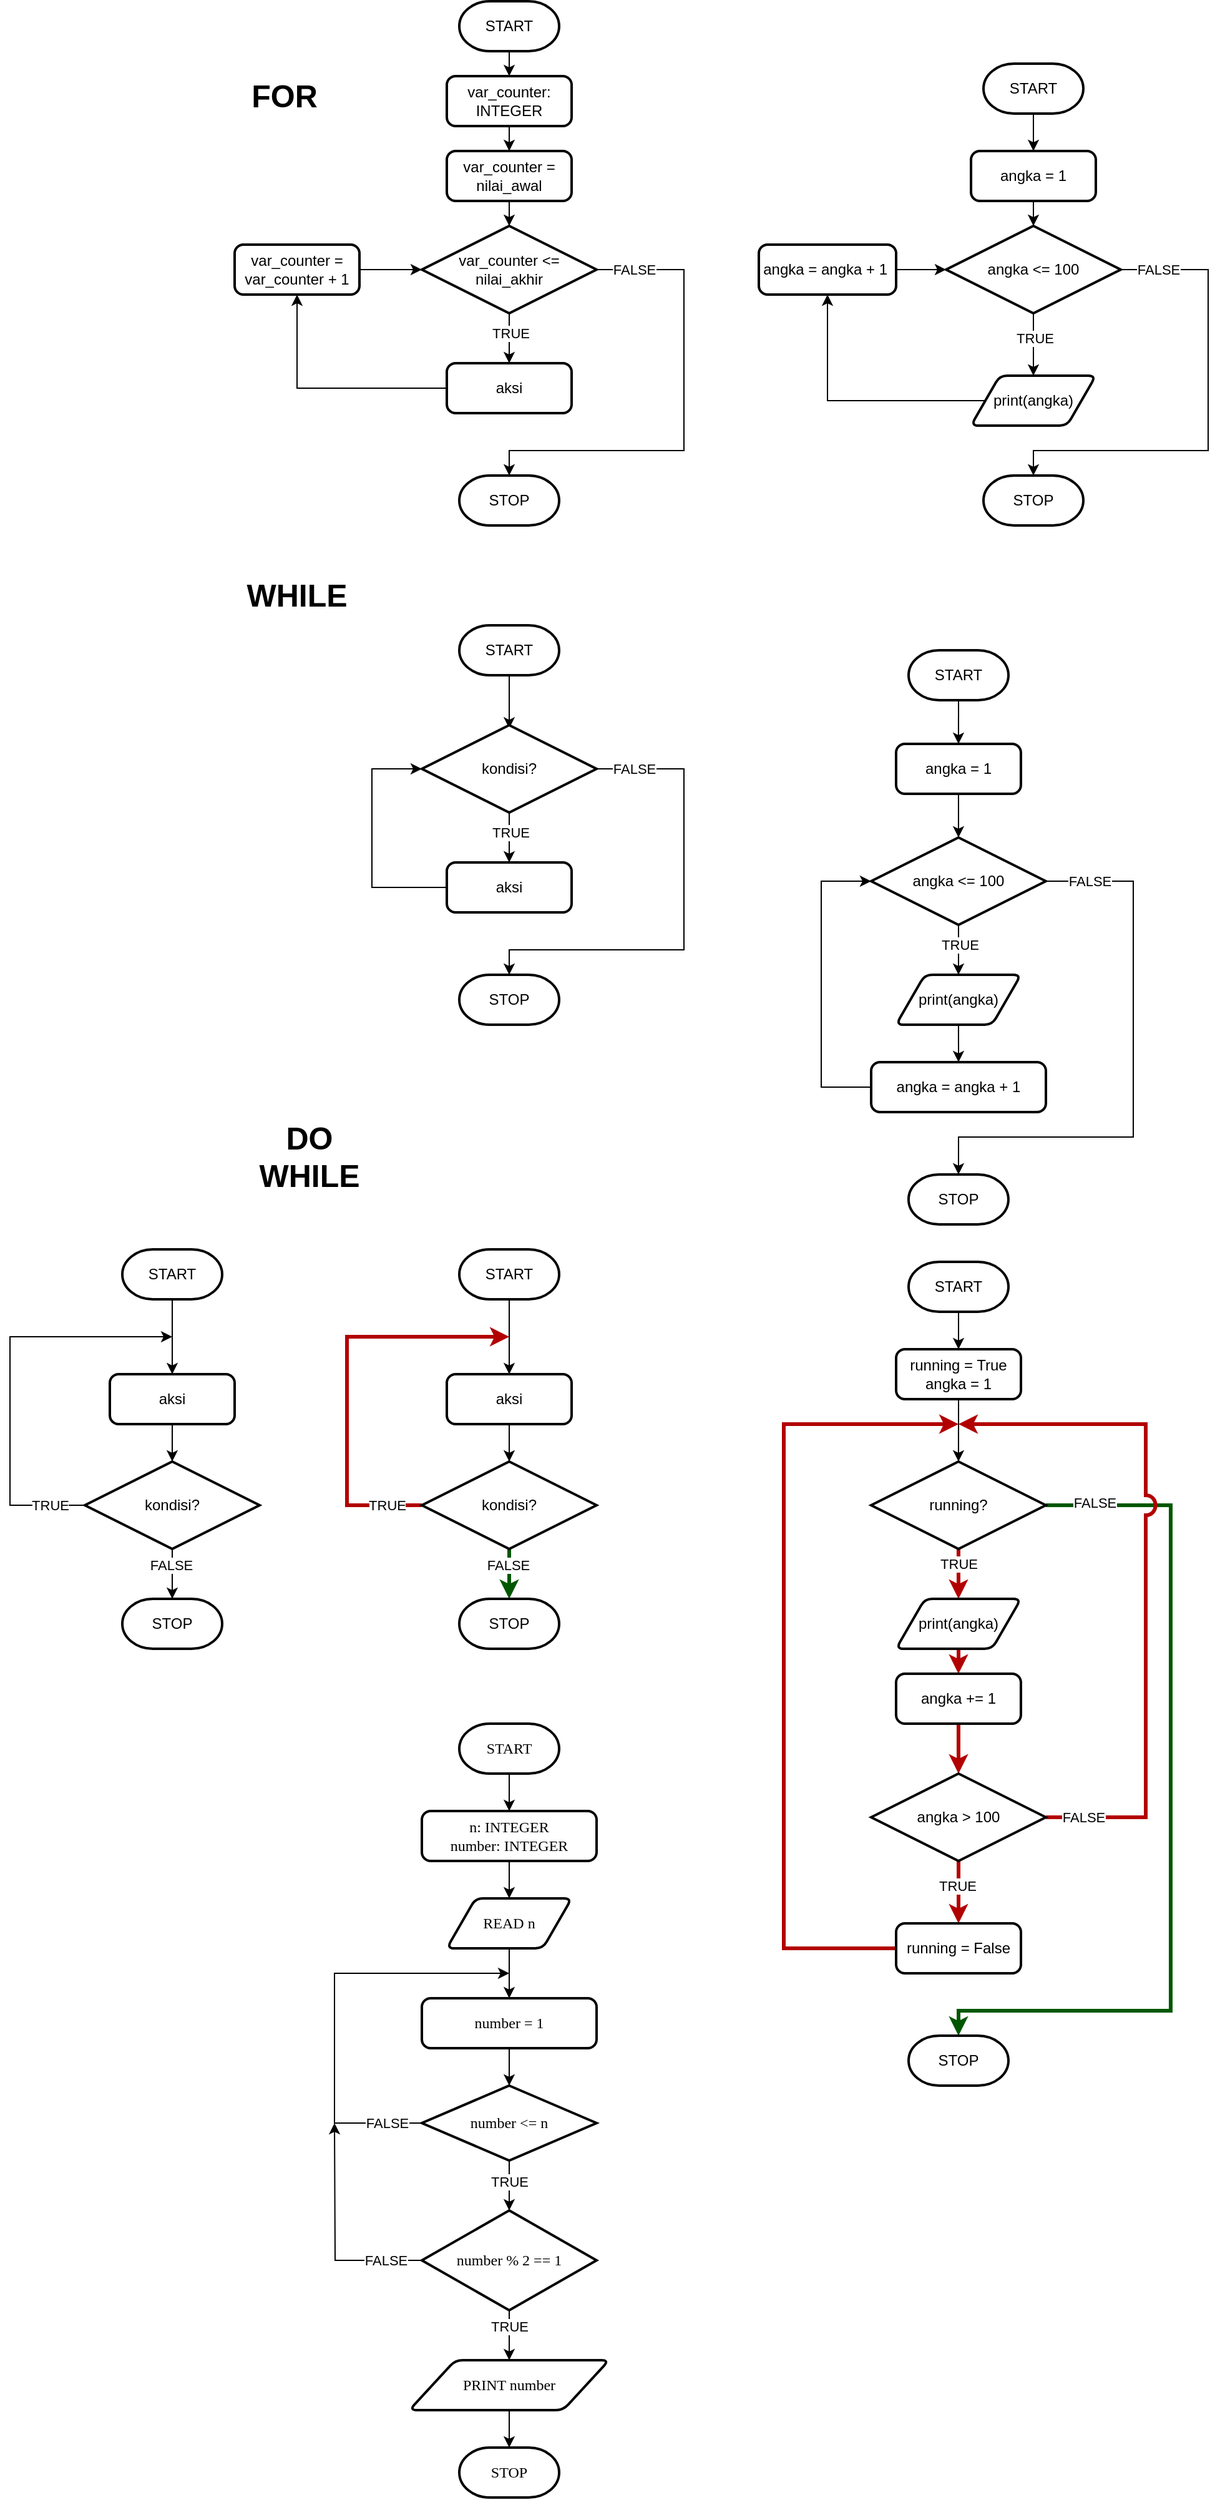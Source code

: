 <mxfile version="21.5.0" type="device">
  <diagram name="Page-1" id="3HdvslZvVY760rjLvyFB">
    <mxGraphModel dx="1274" dy="675" grid="1" gridSize="10" guides="1" tooltips="1" connect="1" arrows="1" fold="1" page="1" pageScale="1" pageWidth="850" pageHeight="1100" math="0" shadow="0">
      <root>
        <mxCell id="0" />
        <mxCell id="1" parent="0" />
        <mxCell id="ESH_dU3Pyj4y2IAr0BKY-1" style="edgeStyle=orthogonalEdgeStyle;rounded=0;orthogonalLoop=1;jettySize=auto;html=1;exitX=0.5;exitY=1;exitDx=0;exitDy=0;exitPerimeter=0;entryX=0.5;entryY=0;entryDx=0;entryDy=0;" parent="1" source="ESH_dU3Pyj4y2IAr0BKY-2" target="ESH_dU3Pyj4y2IAr0BKY-4" edge="1">
          <mxGeometry relative="1" as="geometry" />
        </mxCell>
        <mxCell id="ESH_dU3Pyj4y2IAr0BKY-2" value="START" style="strokeWidth=2;html=1;shape=mxgraph.flowchart.terminator;whiteSpace=wrap;" parent="1" vertex="1">
          <mxGeometry x="240" y="140" width="80" height="40" as="geometry" />
        </mxCell>
        <mxCell id="ESH_dU3Pyj4y2IAr0BKY-3" style="edgeStyle=orthogonalEdgeStyle;rounded=0;orthogonalLoop=1;jettySize=auto;html=1;exitX=0.5;exitY=1;exitDx=0;exitDy=0;entryX=0.5;entryY=0;entryDx=0;entryDy=0;" parent="1" source="ESH_dU3Pyj4y2IAr0BKY-4" target="ESH_dU3Pyj4y2IAr0BKY-6" edge="1">
          <mxGeometry relative="1" as="geometry" />
        </mxCell>
        <mxCell id="ESH_dU3Pyj4y2IAr0BKY-4" value="var_counter: INTEGER" style="rounded=1;whiteSpace=wrap;html=1;absoluteArcSize=1;arcSize=14;strokeWidth=2;" parent="1" vertex="1">
          <mxGeometry x="230" y="200" width="100" height="40" as="geometry" />
        </mxCell>
        <mxCell id="ESH_dU3Pyj4y2IAr0BKY-5" style="edgeStyle=orthogonalEdgeStyle;rounded=0;orthogonalLoop=1;jettySize=auto;html=1;exitX=0.5;exitY=1;exitDx=0;exitDy=0;entryX=0.5;entryY=0;entryDx=0;entryDy=0;entryPerimeter=0;" parent="1" source="ESH_dU3Pyj4y2IAr0BKY-6" target="ESH_dU3Pyj4y2IAr0BKY-10" edge="1">
          <mxGeometry relative="1" as="geometry" />
        </mxCell>
        <mxCell id="ESH_dU3Pyj4y2IAr0BKY-6" value="var_counter = nilai_awal" style="rounded=1;whiteSpace=wrap;html=1;absoluteArcSize=1;arcSize=14;strokeWidth=2;" parent="1" vertex="1">
          <mxGeometry x="230" y="260" width="100" height="40" as="geometry" />
        </mxCell>
        <mxCell id="ESH_dU3Pyj4y2IAr0BKY-7" style="edgeStyle=orthogonalEdgeStyle;rounded=0;orthogonalLoop=1;jettySize=auto;html=1;exitX=0.5;exitY=1;exitDx=0;exitDy=0;exitPerimeter=0;entryX=0.5;entryY=0;entryDx=0;entryDy=0;" parent="1" source="ESH_dU3Pyj4y2IAr0BKY-10" target="ESH_dU3Pyj4y2IAr0BKY-12" edge="1">
          <mxGeometry relative="1" as="geometry" />
        </mxCell>
        <mxCell id="ESH_dU3Pyj4y2IAr0BKY-8" value="TRUE" style="edgeLabel;html=1;align=center;verticalAlign=middle;resizable=0;points=[];" parent="ESH_dU3Pyj4y2IAr0BKY-7" vertex="1" connectable="0">
          <mxGeometry x="-0.229" y="1" relative="1" as="geometry">
            <mxPoint as="offset" />
          </mxGeometry>
        </mxCell>
        <mxCell id="ESH_dU3Pyj4y2IAr0BKY-9" style="edgeStyle=orthogonalEdgeStyle;rounded=0;orthogonalLoop=1;jettySize=auto;html=1;exitX=1;exitY=0.5;exitDx=0;exitDy=0;exitPerimeter=0;entryX=0.5;entryY=0;entryDx=0;entryDy=0;entryPerimeter=0;" parent="1" source="ESH_dU3Pyj4y2IAr0BKY-10" target="ESH_dU3Pyj4y2IAr0BKY-15" edge="1">
          <mxGeometry relative="1" as="geometry">
            <mxPoint x="380" y="520" as="targetPoint" />
            <Array as="points">
              <mxPoint x="420" y="355" />
              <mxPoint x="420" y="500" />
              <mxPoint x="280" y="500" />
            </Array>
          </mxGeometry>
        </mxCell>
        <mxCell id="ESH_dU3Pyj4y2IAr0BKY-16" value="FALSE" style="edgeLabel;html=1;align=center;verticalAlign=middle;resizable=0;points=[];" parent="ESH_dU3Pyj4y2IAr0BKY-9" vertex="1" connectable="0">
          <mxGeometry x="-0.868" y="1" relative="1" as="geometry">
            <mxPoint x="5" y="1" as="offset" />
          </mxGeometry>
        </mxCell>
        <mxCell id="ESH_dU3Pyj4y2IAr0BKY-10" value="var_counter &amp;lt;= nilai_akhir" style="strokeWidth=2;html=1;shape=mxgraph.flowchart.decision;whiteSpace=wrap;" parent="1" vertex="1">
          <mxGeometry x="210" y="320" width="140" height="70" as="geometry" />
        </mxCell>
        <mxCell id="ESH_dU3Pyj4y2IAr0BKY-11" style="edgeStyle=orthogonalEdgeStyle;rounded=0;orthogonalLoop=1;jettySize=auto;html=1;exitX=0;exitY=0.5;exitDx=0;exitDy=0;entryX=0.5;entryY=1;entryDx=0;entryDy=0;" parent="1" source="ESH_dU3Pyj4y2IAr0BKY-12" target="ESH_dU3Pyj4y2IAr0BKY-14" edge="1">
          <mxGeometry relative="1" as="geometry" />
        </mxCell>
        <mxCell id="ESH_dU3Pyj4y2IAr0BKY-12" value="aksi" style="rounded=1;whiteSpace=wrap;html=1;absoluteArcSize=1;arcSize=14;strokeWidth=2;" parent="1" vertex="1">
          <mxGeometry x="230" y="430" width="100" height="40" as="geometry" />
        </mxCell>
        <mxCell id="ESH_dU3Pyj4y2IAr0BKY-13" style="edgeStyle=orthogonalEdgeStyle;rounded=0;orthogonalLoop=1;jettySize=auto;html=1;exitX=1;exitY=0.5;exitDx=0;exitDy=0;entryX=0;entryY=0.5;entryDx=0;entryDy=0;entryPerimeter=0;" parent="1" source="ESH_dU3Pyj4y2IAr0BKY-14" target="ESH_dU3Pyj4y2IAr0BKY-10" edge="1">
          <mxGeometry relative="1" as="geometry" />
        </mxCell>
        <mxCell id="ESH_dU3Pyj4y2IAr0BKY-14" value="var_counter = var_counter + 1" style="rounded=1;whiteSpace=wrap;html=1;absoluteArcSize=1;arcSize=14;strokeWidth=2;" parent="1" vertex="1">
          <mxGeometry x="60" y="335" width="100" height="40" as="geometry" />
        </mxCell>
        <mxCell id="ESH_dU3Pyj4y2IAr0BKY-15" value="STOP" style="strokeWidth=2;html=1;shape=mxgraph.flowchart.terminator;whiteSpace=wrap;" parent="1" vertex="1">
          <mxGeometry x="240" y="520" width="80" height="40" as="geometry" />
        </mxCell>
        <mxCell id="ESH_dU3Pyj4y2IAr0BKY-18" value="START" style="strokeWidth=2;html=1;shape=mxgraph.flowchart.terminator;whiteSpace=wrap;" parent="1" vertex="1">
          <mxGeometry x="660" y="190" width="80" height="40" as="geometry" />
        </mxCell>
        <mxCell id="ESH_dU3Pyj4y2IAr0BKY-19" style="edgeStyle=orthogonalEdgeStyle;rounded=0;orthogonalLoop=1;jettySize=auto;html=1;exitX=0.5;exitY=1;exitDx=0;exitDy=0;entryX=0.5;entryY=0;entryDx=0;entryDy=0;exitPerimeter=0;" parent="1" source="ESH_dU3Pyj4y2IAr0BKY-18" target="ESH_dU3Pyj4y2IAr0BKY-22" edge="1">
          <mxGeometry relative="1" as="geometry">
            <mxPoint x="700" y="240" as="sourcePoint" />
          </mxGeometry>
        </mxCell>
        <mxCell id="ESH_dU3Pyj4y2IAr0BKY-21" style="edgeStyle=orthogonalEdgeStyle;rounded=0;orthogonalLoop=1;jettySize=auto;html=1;exitX=0.5;exitY=1;exitDx=0;exitDy=0;entryX=0.5;entryY=0;entryDx=0;entryDy=0;entryPerimeter=0;" parent="1" source="ESH_dU3Pyj4y2IAr0BKY-22" target="ESH_dU3Pyj4y2IAr0BKY-27" edge="1">
          <mxGeometry relative="1" as="geometry" />
        </mxCell>
        <mxCell id="ESH_dU3Pyj4y2IAr0BKY-22" value="angka = 1" style="rounded=1;whiteSpace=wrap;html=1;absoluteArcSize=1;arcSize=14;strokeWidth=2;" parent="1" vertex="1">
          <mxGeometry x="650" y="260" width="100" height="40" as="geometry" />
        </mxCell>
        <mxCell id="ESH_dU3Pyj4y2IAr0BKY-23" style="edgeStyle=orthogonalEdgeStyle;rounded=0;orthogonalLoop=1;jettySize=auto;html=1;exitX=0.5;exitY=1;exitDx=0;exitDy=0;exitPerimeter=0;entryX=0.5;entryY=0;entryDx=0;entryDy=0;" parent="1" source="ESH_dU3Pyj4y2IAr0BKY-27" target="TX8Gxhtb9Sl6UCpxw6Rh-32" edge="1">
          <mxGeometry relative="1" as="geometry">
            <mxPoint x="700" y="430" as="targetPoint" />
          </mxGeometry>
        </mxCell>
        <mxCell id="ESH_dU3Pyj4y2IAr0BKY-24" value="TRUE" style="edgeLabel;html=1;align=center;verticalAlign=middle;resizable=0;points=[];" parent="ESH_dU3Pyj4y2IAr0BKY-23" vertex="1" connectable="0">
          <mxGeometry x="-0.229" y="1" relative="1" as="geometry">
            <mxPoint as="offset" />
          </mxGeometry>
        </mxCell>
        <mxCell id="ESH_dU3Pyj4y2IAr0BKY-25" style="edgeStyle=orthogonalEdgeStyle;rounded=0;orthogonalLoop=1;jettySize=auto;html=1;exitX=1;exitY=0.5;exitDx=0;exitDy=0;exitPerimeter=0;entryX=0.5;entryY=0;entryDx=0;entryDy=0;entryPerimeter=0;" parent="1" source="ESH_dU3Pyj4y2IAr0BKY-27" target="ESH_dU3Pyj4y2IAr0BKY-32" edge="1">
          <mxGeometry relative="1" as="geometry">
            <mxPoint x="800" y="520" as="targetPoint" />
            <Array as="points">
              <mxPoint x="840" y="355" />
              <mxPoint x="840" y="500" />
              <mxPoint x="700" y="500" />
            </Array>
          </mxGeometry>
        </mxCell>
        <mxCell id="ESH_dU3Pyj4y2IAr0BKY-26" value="FALSE" style="edgeLabel;html=1;align=center;verticalAlign=middle;resizable=0;points=[];" parent="ESH_dU3Pyj4y2IAr0BKY-25" vertex="1" connectable="0">
          <mxGeometry x="-0.868" y="1" relative="1" as="geometry">
            <mxPoint x="5" y="1" as="offset" />
          </mxGeometry>
        </mxCell>
        <mxCell id="ESH_dU3Pyj4y2IAr0BKY-27" value="angka &amp;lt;= 100" style="strokeWidth=2;html=1;shape=mxgraph.flowchart.decision;whiteSpace=wrap;" parent="1" vertex="1">
          <mxGeometry x="630" y="320" width="140" height="70" as="geometry" />
        </mxCell>
        <mxCell id="ESH_dU3Pyj4y2IAr0BKY-28" style="edgeStyle=orthogonalEdgeStyle;rounded=0;orthogonalLoop=1;jettySize=auto;html=1;exitX=0;exitY=0.5;exitDx=0;exitDy=0;entryX=0.5;entryY=1;entryDx=0;entryDy=0;" parent="1" source="TX8Gxhtb9Sl6UCpxw6Rh-32" target="ESH_dU3Pyj4y2IAr0BKY-31" edge="1">
          <mxGeometry relative="1" as="geometry">
            <mxPoint x="650" y="450" as="sourcePoint" />
          </mxGeometry>
        </mxCell>
        <mxCell id="ESH_dU3Pyj4y2IAr0BKY-30" style="edgeStyle=orthogonalEdgeStyle;rounded=0;orthogonalLoop=1;jettySize=auto;html=1;exitX=1;exitY=0.5;exitDx=0;exitDy=0;entryX=0;entryY=0.5;entryDx=0;entryDy=0;entryPerimeter=0;" parent="1" source="ESH_dU3Pyj4y2IAr0BKY-31" target="ESH_dU3Pyj4y2IAr0BKY-27" edge="1">
          <mxGeometry relative="1" as="geometry" />
        </mxCell>
        <mxCell id="ESH_dU3Pyj4y2IAr0BKY-31" value="angka = angka + 1&amp;nbsp;" style="rounded=1;whiteSpace=wrap;html=1;absoluteArcSize=1;arcSize=14;strokeWidth=2;" parent="1" vertex="1">
          <mxGeometry x="480" y="335" width="110" height="40" as="geometry" />
        </mxCell>
        <mxCell id="ESH_dU3Pyj4y2IAr0BKY-32" value="STOP" style="strokeWidth=2;html=1;shape=mxgraph.flowchart.terminator;whiteSpace=wrap;" parent="1" vertex="1">
          <mxGeometry x="660" y="520" width="80" height="40" as="geometry" />
        </mxCell>
        <mxCell id="TX8Gxhtb9Sl6UCpxw6Rh-1" value="&lt;b&gt;&lt;font style=&quot;font-size: 25px;&quot;&gt;FOR&lt;/font&gt;&lt;/b&gt;" style="text;html=1;strokeColor=none;fillColor=none;align=center;verticalAlign=middle;whiteSpace=wrap;rounded=0;" parent="1" vertex="1">
          <mxGeometry x="70" y="200" width="60" height="30" as="geometry" />
        </mxCell>
        <mxCell id="TX8Gxhtb9Sl6UCpxw6Rh-2" value="&lt;b&gt;&lt;font style=&quot;font-size: 25px;&quot;&gt;WHILE&lt;/font&gt;&lt;/b&gt;" style="text;html=1;strokeColor=none;fillColor=none;align=center;verticalAlign=middle;whiteSpace=wrap;rounded=0;" parent="1" vertex="1">
          <mxGeometry x="80" y="600" width="60" height="30" as="geometry" />
        </mxCell>
        <mxCell id="TX8Gxhtb9Sl6UCpxw6Rh-19" style="edgeStyle=orthogonalEdgeStyle;rounded=0;orthogonalLoop=1;jettySize=auto;html=1;exitX=0.5;exitY=1;exitDx=0;exitDy=0;exitPerimeter=0;entryX=0.5;entryY=0.038;entryDx=0;entryDy=0;entryPerimeter=0;" parent="1" source="TX8Gxhtb9Sl6UCpxw6Rh-4" target="TX8Gxhtb9Sl6UCpxw6Rh-13" edge="1">
          <mxGeometry relative="1" as="geometry" />
        </mxCell>
        <mxCell id="TX8Gxhtb9Sl6UCpxw6Rh-4" value="START" style="strokeWidth=2;html=1;shape=mxgraph.flowchart.terminator;whiteSpace=wrap;" parent="1" vertex="1">
          <mxGeometry x="240" y="640" width="80" height="40" as="geometry" />
        </mxCell>
        <mxCell id="TX8Gxhtb9Sl6UCpxw6Rh-9" style="edgeStyle=orthogonalEdgeStyle;rounded=0;orthogonalLoop=1;jettySize=auto;html=1;exitX=0.5;exitY=1;exitDx=0;exitDy=0;exitPerimeter=0;entryX=0.5;entryY=0;entryDx=0;entryDy=0;" parent="1" source="TX8Gxhtb9Sl6UCpxw6Rh-13" target="TX8Gxhtb9Sl6UCpxw6Rh-15" edge="1">
          <mxGeometry relative="1" as="geometry" />
        </mxCell>
        <mxCell id="TX8Gxhtb9Sl6UCpxw6Rh-10" value="TRUE" style="edgeLabel;html=1;align=center;verticalAlign=middle;resizable=0;points=[];" parent="TX8Gxhtb9Sl6UCpxw6Rh-9" vertex="1" connectable="0">
          <mxGeometry x="-0.229" y="1" relative="1" as="geometry">
            <mxPoint as="offset" />
          </mxGeometry>
        </mxCell>
        <mxCell id="TX8Gxhtb9Sl6UCpxw6Rh-11" style="edgeStyle=orthogonalEdgeStyle;rounded=0;orthogonalLoop=1;jettySize=auto;html=1;exitX=1;exitY=0.5;exitDx=0;exitDy=0;exitPerimeter=0;entryX=0.5;entryY=0;entryDx=0;entryDy=0;entryPerimeter=0;" parent="1" source="TX8Gxhtb9Sl6UCpxw6Rh-13" target="TX8Gxhtb9Sl6UCpxw6Rh-18" edge="1">
          <mxGeometry relative="1" as="geometry">
            <mxPoint x="380" y="920" as="targetPoint" />
            <Array as="points">
              <mxPoint x="420" y="755" />
              <mxPoint x="420" y="900" />
              <mxPoint x="280" y="900" />
            </Array>
          </mxGeometry>
        </mxCell>
        <mxCell id="TX8Gxhtb9Sl6UCpxw6Rh-12" value="FALSE" style="edgeLabel;html=1;align=center;verticalAlign=middle;resizable=0;points=[];" parent="TX8Gxhtb9Sl6UCpxw6Rh-11" vertex="1" connectable="0">
          <mxGeometry x="-0.868" y="1" relative="1" as="geometry">
            <mxPoint x="5" y="1" as="offset" />
          </mxGeometry>
        </mxCell>
        <mxCell id="TX8Gxhtb9Sl6UCpxw6Rh-13" value="kondisi?" style="strokeWidth=2;html=1;shape=mxgraph.flowchart.decision;whiteSpace=wrap;" parent="1" vertex="1">
          <mxGeometry x="210" y="720" width="140" height="70" as="geometry" />
        </mxCell>
        <mxCell id="TX8Gxhtb9Sl6UCpxw6Rh-20" style="edgeStyle=orthogonalEdgeStyle;rounded=0;orthogonalLoop=1;jettySize=auto;html=1;exitX=0;exitY=0.5;exitDx=0;exitDy=0;entryX=0;entryY=0.5;entryDx=0;entryDy=0;entryPerimeter=0;" parent="1" source="TX8Gxhtb9Sl6UCpxw6Rh-15" target="TX8Gxhtb9Sl6UCpxw6Rh-13" edge="1">
          <mxGeometry relative="1" as="geometry">
            <Array as="points">
              <mxPoint x="170" y="850" />
              <mxPoint x="170" y="755" />
            </Array>
          </mxGeometry>
        </mxCell>
        <mxCell id="TX8Gxhtb9Sl6UCpxw6Rh-15" value="aksi" style="rounded=1;whiteSpace=wrap;html=1;absoluteArcSize=1;arcSize=14;strokeWidth=2;" parent="1" vertex="1">
          <mxGeometry x="230" y="830" width="100" height="40" as="geometry" />
        </mxCell>
        <mxCell id="TX8Gxhtb9Sl6UCpxw6Rh-18" value="STOP" style="strokeWidth=2;html=1;shape=mxgraph.flowchart.terminator;whiteSpace=wrap;" parent="1" vertex="1">
          <mxGeometry x="240" y="920" width="80" height="40" as="geometry" />
        </mxCell>
        <mxCell id="TX8Gxhtb9Sl6UCpxw6Rh-36" style="edgeStyle=orthogonalEdgeStyle;rounded=0;orthogonalLoop=1;jettySize=auto;html=1;exitX=0.5;exitY=1;exitDx=0;exitDy=0;exitPerimeter=0;entryX=0.5;entryY=0;entryDx=0;entryDy=0;" parent="1" source="TX8Gxhtb9Sl6UCpxw6Rh-22" target="TX8Gxhtb9Sl6UCpxw6Rh-31" edge="1">
          <mxGeometry relative="1" as="geometry" />
        </mxCell>
        <mxCell id="TX8Gxhtb9Sl6UCpxw6Rh-22" value="START" style="strokeWidth=2;html=1;shape=mxgraph.flowchart.terminator;whiteSpace=wrap;" parent="1" vertex="1">
          <mxGeometry x="600" y="660" width="80" height="40" as="geometry" />
        </mxCell>
        <mxCell id="TX8Gxhtb9Sl6UCpxw6Rh-23" style="edgeStyle=orthogonalEdgeStyle;rounded=0;orthogonalLoop=1;jettySize=auto;html=1;exitX=0.5;exitY=1;exitDx=0;exitDy=0;exitPerimeter=0;entryX=0.5;entryY=0;entryDx=0;entryDy=0;" parent="1" source="TX8Gxhtb9Sl6UCpxw6Rh-27" edge="1">
          <mxGeometry relative="1" as="geometry">
            <mxPoint x="639.97" y="920" as="targetPoint" />
          </mxGeometry>
        </mxCell>
        <mxCell id="TX8Gxhtb9Sl6UCpxw6Rh-24" value="TRUE" style="edgeLabel;html=1;align=center;verticalAlign=middle;resizable=0;points=[];" parent="TX8Gxhtb9Sl6UCpxw6Rh-23" vertex="1" connectable="0">
          <mxGeometry x="-0.229" y="1" relative="1" as="geometry">
            <mxPoint as="offset" />
          </mxGeometry>
        </mxCell>
        <mxCell id="TX8Gxhtb9Sl6UCpxw6Rh-25" style="edgeStyle=orthogonalEdgeStyle;rounded=0;orthogonalLoop=1;jettySize=auto;html=1;exitX=1;exitY=0.5;exitDx=0;exitDy=0;exitPerimeter=0;entryX=0.5;entryY=0;entryDx=0;entryDy=0;entryPerimeter=0;" parent="1" source="TX8Gxhtb9Sl6UCpxw6Rh-27" target="TX8Gxhtb9Sl6UCpxw6Rh-30" edge="1">
          <mxGeometry relative="1" as="geometry">
            <mxPoint x="739.97" y="1010" as="targetPoint" />
            <Array as="points">
              <mxPoint x="780" y="845" />
              <mxPoint x="780" y="1050" />
              <mxPoint x="640" y="1050" />
            </Array>
          </mxGeometry>
        </mxCell>
        <mxCell id="TX8Gxhtb9Sl6UCpxw6Rh-26" value="FALSE" style="edgeLabel;html=1;align=center;verticalAlign=middle;resizable=0;points=[];" parent="TX8Gxhtb9Sl6UCpxw6Rh-25" vertex="1" connectable="0">
          <mxGeometry x="-0.868" y="1" relative="1" as="geometry">
            <mxPoint x="5" y="1" as="offset" />
          </mxGeometry>
        </mxCell>
        <mxCell id="TX8Gxhtb9Sl6UCpxw6Rh-27" value="angka &amp;lt;= 100" style="strokeWidth=2;html=1;shape=mxgraph.flowchart.decision;whiteSpace=wrap;" parent="1" vertex="1">
          <mxGeometry x="569.97" y="810" width="140" height="70" as="geometry" />
        </mxCell>
        <mxCell id="TX8Gxhtb9Sl6UCpxw6Rh-28" style="edgeStyle=orthogonalEdgeStyle;rounded=0;orthogonalLoop=1;jettySize=auto;html=1;exitX=0;exitY=0.5;exitDx=0;exitDy=0;entryX=0;entryY=0.5;entryDx=0;entryDy=0;entryPerimeter=0;" parent="1" source="TX8Gxhtb9Sl6UCpxw6Rh-34" target="TX8Gxhtb9Sl6UCpxw6Rh-27" edge="1">
          <mxGeometry relative="1" as="geometry">
            <mxPoint x="589.97" y="940" as="sourcePoint" />
            <Array as="points">
              <mxPoint x="530" y="1010" />
              <mxPoint x="530" y="845" />
            </Array>
          </mxGeometry>
        </mxCell>
        <mxCell id="TX8Gxhtb9Sl6UCpxw6Rh-30" value="STOP" style="strokeWidth=2;html=1;shape=mxgraph.flowchart.terminator;whiteSpace=wrap;" parent="1" vertex="1">
          <mxGeometry x="599.97" y="1080" width="80" height="40" as="geometry" />
        </mxCell>
        <mxCell id="TX8Gxhtb9Sl6UCpxw6Rh-37" style="edgeStyle=orthogonalEdgeStyle;rounded=0;orthogonalLoop=1;jettySize=auto;html=1;exitX=0.5;exitY=1;exitDx=0;exitDy=0;entryX=0.5;entryY=0;entryDx=0;entryDy=0;entryPerimeter=0;" parent="1" source="TX8Gxhtb9Sl6UCpxw6Rh-31" target="TX8Gxhtb9Sl6UCpxw6Rh-27" edge="1">
          <mxGeometry relative="1" as="geometry" />
        </mxCell>
        <mxCell id="TX8Gxhtb9Sl6UCpxw6Rh-31" value="angka = 1" style="rounded=1;whiteSpace=wrap;html=1;absoluteArcSize=1;arcSize=14;strokeWidth=2;" parent="1" vertex="1">
          <mxGeometry x="589.97" y="735" width="100" height="40" as="geometry" />
        </mxCell>
        <mxCell id="TX8Gxhtb9Sl6UCpxw6Rh-32" value="print(angka)" style="shape=parallelogram;html=1;strokeWidth=2;perimeter=parallelogramPerimeter;whiteSpace=wrap;rounded=1;arcSize=12;size=0.23;" parent="1" vertex="1">
          <mxGeometry x="650" y="440" width="100" height="40" as="geometry" />
        </mxCell>
        <mxCell id="TX8Gxhtb9Sl6UCpxw6Rh-35" style="edgeStyle=orthogonalEdgeStyle;rounded=0;orthogonalLoop=1;jettySize=auto;html=1;exitX=0.5;exitY=1;exitDx=0;exitDy=0;entryX=0.5;entryY=0;entryDx=0;entryDy=0;" parent="1" source="TX8Gxhtb9Sl6UCpxw6Rh-33" target="TX8Gxhtb9Sl6UCpxw6Rh-34" edge="1">
          <mxGeometry relative="1" as="geometry" />
        </mxCell>
        <mxCell id="TX8Gxhtb9Sl6UCpxw6Rh-33" value="print(angka)" style="shape=parallelogram;html=1;strokeWidth=2;perimeter=parallelogramPerimeter;whiteSpace=wrap;rounded=1;arcSize=12;size=0.23;" parent="1" vertex="1">
          <mxGeometry x="589.97" y="920" width="100" height="40" as="geometry" />
        </mxCell>
        <mxCell id="TX8Gxhtb9Sl6UCpxw6Rh-34" value="angka = angka + 1" style="rounded=1;whiteSpace=wrap;html=1;absoluteArcSize=1;arcSize=14;strokeWidth=2;" parent="1" vertex="1">
          <mxGeometry x="570" y="990" width="140" height="40" as="geometry" />
        </mxCell>
        <mxCell id="TX8Gxhtb9Sl6UCpxw6Rh-38" value="&lt;b&gt;&lt;font style=&quot;font-size: 25px;&quot;&gt;DO WHILE&lt;/font&gt;&lt;/b&gt;" style="text;html=1;strokeColor=none;fillColor=none;align=center;verticalAlign=middle;whiteSpace=wrap;rounded=0;" parent="1" vertex="1">
          <mxGeometry x="90" y="1050" width="60" height="30" as="geometry" />
        </mxCell>
        <mxCell id="TX8Gxhtb9Sl6UCpxw6Rh-50" style="edgeStyle=orthogonalEdgeStyle;rounded=0;orthogonalLoop=1;jettySize=auto;html=1;exitX=0.5;exitY=1;exitDx=0;exitDy=0;exitPerimeter=0;entryX=0.5;entryY=0;entryDx=0;entryDy=0;" parent="1" source="TX8Gxhtb9Sl6UCpxw6Rh-40" target="TX8Gxhtb9Sl6UCpxw6Rh-49" edge="1">
          <mxGeometry relative="1" as="geometry" />
        </mxCell>
        <mxCell id="TX8Gxhtb9Sl6UCpxw6Rh-40" value="START" style="strokeWidth=2;html=1;shape=mxgraph.flowchart.terminator;whiteSpace=wrap;" parent="1" vertex="1">
          <mxGeometry x="240" y="1140" width="80" height="40" as="geometry" />
        </mxCell>
        <mxCell id="TX8Gxhtb9Sl6UCpxw6Rh-52" style="edgeStyle=orthogonalEdgeStyle;rounded=0;orthogonalLoop=1;jettySize=auto;html=1;exitX=0;exitY=0.5;exitDx=0;exitDy=0;exitPerimeter=0;fillColor=#e51400;strokeColor=#B20000;strokeWidth=3;" parent="1" source="TX8Gxhtb9Sl6UCpxw6Rh-45" edge="1">
          <mxGeometry relative="1" as="geometry">
            <mxPoint x="280" y="1210" as="targetPoint" />
            <Array as="points">
              <mxPoint x="150" y="1345" />
              <mxPoint x="150" y="1210" />
            </Array>
          </mxGeometry>
        </mxCell>
        <mxCell id="TX8Gxhtb9Sl6UCpxw6Rh-53" value="TRUE" style="edgeLabel;html=1;align=center;verticalAlign=middle;resizable=0;points=[];" parent="TX8Gxhtb9Sl6UCpxw6Rh-52" vertex="1" connectable="0">
          <mxGeometry x="-0.798" y="-1" relative="1" as="geometry">
            <mxPoint x="5" y="1" as="offset" />
          </mxGeometry>
        </mxCell>
        <mxCell id="TX8Gxhtb9Sl6UCpxw6Rh-54" style="edgeStyle=orthogonalEdgeStyle;rounded=0;orthogonalLoop=1;jettySize=auto;html=1;exitX=0.5;exitY=1;exitDx=0;exitDy=0;exitPerimeter=0;entryX=0.5;entryY=0;entryDx=0;entryDy=0;entryPerimeter=0;fillColor=#008a00;strokeColor=#005700;strokeWidth=3;" parent="1" source="TX8Gxhtb9Sl6UCpxw6Rh-45" target="TX8Gxhtb9Sl6UCpxw6Rh-48" edge="1">
          <mxGeometry relative="1" as="geometry" />
        </mxCell>
        <mxCell id="TX8Gxhtb9Sl6UCpxw6Rh-55" value="FALSE" style="edgeLabel;html=1;align=center;verticalAlign=middle;resizable=0;points=[];" parent="TX8Gxhtb9Sl6UCpxw6Rh-54" vertex="1" connectable="0">
          <mxGeometry x="-0.354" y="-1" relative="1" as="geometry">
            <mxPoint as="offset" />
          </mxGeometry>
        </mxCell>
        <mxCell id="TX8Gxhtb9Sl6UCpxw6Rh-45" value="kondisi?" style="strokeWidth=2;html=1;shape=mxgraph.flowchart.decision;whiteSpace=wrap;" parent="1" vertex="1">
          <mxGeometry x="210" y="1310" width="140" height="70" as="geometry" />
        </mxCell>
        <mxCell id="TX8Gxhtb9Sl6UCpxw6Rh-48" value="STOP" style="strokeWidth=2;html=1;shape=mxgraph.flowchart.terminator;whiteSpace=wrap;" parent="1" vertex="1">
          <mxGeometry x="240" y="1420" width="80" height="40" as="geometry" />
        </mxCell>
        <mxCell id="TX8Gxhtb9Sl6UCpxw6Rh-51" style="edgeStyle=orthogonalEdgeStyle;rounded=0;orthogonalLoop=1;jettySize=auto;html=1;exitX=0.5;exitY=1;exitDx=0;exitDy=0;entryX=0.5;entryY=0;entryDx=0;entryDy=0;entryPerimeter=0;" parent="1" source="TX8Gxhtb9Sl6UCpxw6Rh-49" target="TX8Gxhtb9Sl6UCpxw6Rh-45" edge="1">
          <mxGeometry relative="1" as="geometry" />
        </mxCell>
        <mxCell id="TX8Gxhtb9Sl6UCpxw6Rh-49" value="aksi" style="rounded=1;whiteSpace=wrap;html=1;absoluteArcSize=1;arcSize=14;strokeWidth=2;" parent="1" vertex="1">
          <mxGeometry x="230" y="1240" width="100" height="40" as="geometry" />
        </mxCell>
        <mxCell id="TX8Gxhtb9Sl6UCpxw6Rh-75" style="edgeStyle=orthogonalEdgeStyle;rounded=0;orthogonalLoop=1;jettySize=auto;html=1;exitX=0.5;exitY=1;exitDx=0;exitDy=0;exitPerimeter=0;entryX=0.5;entryY=0;entryDx=0;entryDy=0;" parent="1" source="TX8Gxhtb9Sl6UCpxw6Rh-57" target="TX8Gxhtb9Sl6UCpxw6Rh-66" edge="1">
          <mxGeometry relative="1" as="geometry" />
        </mxCell>
        <mxCell id="TX8Gxhtb9Sl6UCpxw6Rh-57" value="START" style="strokeWidth=2;html=1;shape=mxgraph.flowchart.terminator;whiteSpace=wrap;" parent="1" vertex="1">
          <mxGeometry x="600" y="1150" width="80" height="40" as="geometry" />
        </mxCell>
        <mxCell id="TX8Gxhtb9Sl6UCpxw6Rh-76" style="edgeStyle=orthogonalEdgeStyle;rounded=0;orthogonalLoop=1;jettySize=auto;html=1;exitX=0.5;exitY=1;exitDx=0;exitDy=0;entryX=0.5;entryY=0;entryDx=0;entryDy=0;entryPerimeter=0;" parent="1" source="TX8Gxhtb9Sl6UCpxw6Rh-66" target="TX8Gxhtb9Sl6UCpxw6Rh-68" edge="1">
          <mxGeometry relative="1" as="geometry" />
        </mxCell>
        <mxCell id="TX8Gxhtb9Sl6UCpxw6Rh-66" value="running = True&lt;br&gt;angka = 1" style="rounded=1;whiteSpace=wrap;html=1;absoluteArcSize=1;arcSize=14;strokeWidth=2;" parent="1" vertex="1">
          <mxGeometry x="590" y="1220" width="100" height="40" as="geometry" />
        </mxCell>
        <mxCell id="TX8Gxhtb9Sl6UCpxw6Rh-77" style="edgeStyle=orthogonalEdgeStyle;rounded=0;orthogonalLoop=1;jettySize=auto;html=1;exitX=0.5;exitY=1;exitDx=0;exitDy=0;exitPerimeter=0;entryX=0.5;entryY=0;entryDx=0;entryDy=0;fillColor=#e51400;strokeColor=#B20000;strokeWidth=3;" parent="1" source="TX8Gxhtb9Sl6UCpxw6Rh-68" target="TX8Gxhtb9Sl6UCpxw6Rh-70" edge="1">
          <mxGeometry relative="1" as="geometry" />
        </mxCell>
        <mxCell id="TX8Gxhtb9Sl6UCpxw6Rh-85" value="TRUE" style="edgeLabel;html=1;align=center;verticalAlign=middle;resizable=0;points=[];" parent="TX8Gxhtb9Sl6UCpxw6Rh-77" vertex="1" connectable="0">
          <mxGeometry x="-0.402" relative="1" as="geometry">
            <mxPoint as="offset" />
          </mxGeometry>
        </mxCell>
        <mxCell id="TX8Gxhtb9Sl6UCpxw6Rh-86" style="edgeStyle=orthogonalEdgeStyle;rounded=0;orthogonalLoop=1;jettySize=auto;html=1;exitX=1;exitY=0.5;exitDx=0;exitDy=0;exitPerimeter=0;entryX=0.5;entryY=0;entryDx=0;entryDy=0;entryPerimeter=0;jumpStyle=arc;fillColor=#008a00;strokeColor=#005700;strokeWidth=3;" parent="1" source="TX8Gxhtb9Sl6UCpxw6Rh-68" target="TX8Gxhtb9Sl6UCpxw6Rh-88" edge="1">
          <mxGeometry relative="1" as="geometry">
            <mxPoint x="770" y="1778" as="targetPoint" />
            <Array as="points">
              <mxPoint x="810" y="1345" />
              <mxPoint x="810" y="1750" />
              <mxPoint x="640" y="1750" />
            </Array>
          </mxGeometry>
        </mxCell>
        <mxCell id="TX8Gxhtb9Sl6UCpxw6Rh-89" value="FALSE" style="edgeLabel;html=1;align=center;verticalAlign=middle;resizable=0;points=[];" parent="TX8Gxhtb9Sl6UCpxw6Rh-86" vertex="1" connectable="0">
          <mxGeometry x="-0.888" y="2" relative="1" as="geometry">
            <mxPoint as="offset" />
          </mxGeometry>
        </mxCell>
        <mxCell id="TX8Gxhtb9Sl6UCpxw6Rh-68" value="running?" style="strokeWidth=2;html=1;shape=mxgraph.flowchart.decision;whiteSpace=wrap;" parent="1" vertex="1">
          <mxGeometry x="569.97" y="1310" width="140" height="70" as="geometry" />
        </mxCell>
        <mxCell id="TX8Gxhtb9Sl6UCpxw6Rh-78" style="edgeStyle=orthogonalEdgeStyle;rounded=0;orthogonalLoop=1;jettySize=auto;html=1;exitX=0.5;exitY=1;exitDx=0;exitDy=0;entryX=0.5;entryY=0;entryDx=0;entryDy=0;fillColor=#e51400;strokeColor=#B20000;strokeWidth=3;" parent="1" source="TX8Gxhtb9Sl6UCpxw6Rh-70" target="TX8Gxhtb9Sl6UCpxw6Rh-71" edge="1">
          <mxGeometry relative="1" as="geometry" />
        </mxCell>
        <mxCell id="TX8Gxhtb9Sl6UCpxw6Rh-70" value="print(angka)" style="shape=parallelogram;html=1;strokeWidth=2;perimeter=parallelogramPerimeter;whiteSpace=wrap;rounded=1;arcSize=12;size=0.23;" parent="1" vertex="1">
          <mxGeometry x="590" y="1420" width="100" height="40" as="geometry" />
        </mxCell>
        <mxCell id="TX8Gxhtb9Sl6UCpxw6Rh-79" style="edgeStyle=orthogonalEdgeStyle;rounded=0;orthogonalLoop=1;jettySize=auto;html=1;exitX=0.5;exitY=1;exitDx=0;exitDy=0;entryX=0.5;entryY=0;entryDx=0;entryDy=0;entryPerimeter=0;fillColor=#e51400;strokeColor=#B20000;strokeWidth=3;" parent="1" source="TX8Gxhtb9Sl6UCpxw6Rh-71" target="TX8Gxhtb9Sl6UCpxw6Rh-72" edge="1">
          <mxGeometry relative="1" as="geometry" />
        </mxCell>
        <mxCell id="TX8Gxhtb9Sl6UCpxw6Rh-71" value="angka += 1" style="rounded=1;whiteSpace=wrap;html=1;absoluteArcSize=1;arcSize=14;strokeWidth=2;" parent="1" vertex="1">
          <mxGeometry x="589.97" y="1480" width="100" height="40" as="geometry" />
        </mxCell>
        <mxCell id="TX8Gxhtb9Sl6UCpxw6Rh-80" style="edgeStyle=orthogonalEdgeStyle;rounded=0;orthogonalLoop=1;jettySize=auto;html=1;exitX=0.5;exitY=1;exitDx=0;exitDy=0;exitPerimeter=0;fillColor=#e51400;strokeColor=#B20000;strokeWidth=3;" parent="1" source="TX8Gxhtb9Sl6UCpxw6Rh-72" target="TX8Gxhtb9Sl6UCpxw6Rh-73" edge="1">
          <mxGeometry relative="1" as="geometry" />
        </mxCell>
        <mxCell id="TX8Gxhtb9Sl6UCpxw6Rh-81" value="TRUE" style="edgeLabel;html=1;align=center;verticalAlign=middle;resizable=0;points=[];" parent="TX8Gxhtb9Sl6UCpxw6Rh-80" vertex="1" connectable="0">
          <mxGeometry x="-0.213" y="-1" relative="1" as="geometry">
            <mxPoint as="offset" />
          </mxGeometry>
        </mxCell>
        <mxCell id="TX8Gxhtb9Sl6UCpxw6Rh-83" style="edgeStyle=orthogonalEdgeStyle;rounded=0;orthogonalLoop=1;jettySize=auto;html=1;exitX=1;exitY=0.5;exitDx=0;exitDy=0;exitPerimeter=0;jumpStyle=arc;jumpSize=12;fillColor=#e51400;strokeColor=#B20000;strokeWidth=3;" parent="1" source="TX8Gxhtb9Sl6UCpxw6Rh-72" edge="1">
          <mxGeometry relative="1" as="geometry">
            <mxPoint x="640" y="1280" as="targetPoint" />
            <Array as="points">
              <mxPoint x="790" y="1595" />
              <mxPoint x="790" y="1280" />
            </Array>
          </mxGeometry>
        </mxCell>
        <mxCell id="TX8Gxhtb9Sl6UCpxw6Rh-84" value="FALSE" style="edgeLabel;html=1;align=center;verticalAlign=middle;resizable=0;points=[];" parent="TX8Gxhtb9Sl6UCpxw6Rh-83" vertex="1" connectable="0">
          <mxGeometry x="-0.938" y="-2" relative="1" as="geometry">
            <mxPoint x="13" y="-2" as="offset" />
          </mxGeometry>
        </mxCell>
        <mxCell id="TX8Gxhtb9Sl6UCpxw6Rh-72" value="angka &amp;gt; 100" style="strokeWidth=2;html=1;shape=mxgraph.flowchart.decision;whiteSpace=wrap;" parent="1" vertex="1">
          <mxGeometry x="570" y="1560" width="140" height="70" as="geometry" />
        </mxCell>
        <mxCell id="TX8Gxhtb9Sl6UCpxw6Rh-74" style="edgeStyle=orthogonalEdgeStyle;rounded=0;orthogonalLoop=1;jettySize=auto;html=1;exitX=0;exitY=0.5;exitDx=0;exitDy=0;fillColor=#e51400;strokeColor=#B20000;strokeWidth=3;" parent="1" source="TX8Gxhtb9Sl6UCpxw6Rh-73" edge="1">
          <mxGeometry relative="1" as="geometry">
            <mxPoint x="640" y="1280" as="targetPoint" />
            <Array as="points">
              <mxPoint x="500" y="1700" />
              <mxPoint x="500" y="1280" />
            </Array>
          </mxGeometry>
        </mxCell>
        <mxCell id="TX8Gxhtb9Sl6UCpxw6Rh-73" value="running = False" style="rounded=1;whiteSpace=wrap;html=1;absoluteArcSize=1;arcSize=14;strokeWidth=2;" parent="1" vertex="1">
          <mxGeometry x="590" y="1680" width="100" height="40" as="geometry" />
        </mxCell>
        <mxCell id="TX8Gxhtb9Sl6UCpxw6Rh-88" value="STOP" style="strokeWidth=2;html=1;shape=mxgraph.flowchart.terminator;whiteSpace=wrap;" parent="1" vertex="1">
          <mxGeometry x="600" y="1770" width="80" height="40" as="geometry" />
        </mxCell>
        <mxCell id="vdJaGnublRpIZeJsuwhY-1" style="edgeStyle=orthogonalEdgeStyle;rounded=0;orthogonalLoop=1;jettySize=auto;html=1;exitX=0.5;exitY=1;exitDx=0;exitDy=0;exitPerimeter=0;entryX=0.5;entryY=0;entryDx=0;entryDy=0;" edge="1" source="vdJaGnublRpIZeJsuwhY-2" target="vdJaGnublRpIZeJsuwhY-10" parent="1">
          <mxGeometry relative="1" as="geometry" />
        </mxCell>
        <mxCell id="vdJaGnublRpIZeJsuwhY-2" value="START" style="strokeWidth=2;html=1;shape=mxgraph.flowchart.terminator;whiteSpace=wrap;" vertex="1" parent="1">
          <mxGeometry x="-30" y="1140" width="80" height="40" as="geometry" />
        </mxCell>
        <mxCell id="vdJaGnublRpIZeJsuwhY-3" style="edgeStyle=orthogonalEdgeStyle;rounded=0;orthogonalLoop=1;jettySize=auto;html=1;exitX=0;exitY=0.5;exitDx=0;exitDy=0;exitPerimeter=0;fillColor=#e51400;strokeColor=#000000;strokeWidth=1;" edge="1" source="vdJaGnublRpIZeJsuwhY-7" parent="1">
          <mxGeometry relative="1" as="geometry">
            <mxPoint x="10" y="1210" as="targetPoint" />
            <Array as="points">
              <mxPoint x="-120" y="1345" />
              <mxPoint x="-120" y="1210" />
            </Array>
          </mxGeometry>
        </mxCell>
        <mxCell id="vdJaGnublRpIZeJsuwhY-4" value="TRUE" style="edgeLabel;html=1;align=center;verticalAlign=middle;resizable=0;points=[];" vertex="1" connectable="0" parent="vdJaGnublRpIZeJsuwhY-3">
          <mxGeometry x="-0.798" y="-1" relative="1" as="geometry">
            <mxPoint x="5" y="1" as="offset" />
          </mxGeometry>
        </mxCell>
        <mxCell id="vdJaGnublRpIZeJsuwhY-5" style="edgeStyle=orthogonalEdgeStyle;rounded=0;orthogonalLoop=1;jettySize=auto;html=1;exitX=0.5;exitY=1;exitDx=0;exitDy=0;exitPerimeter=0;entryX=0.5;entryY=0;entryDx=0;entryDy=0;entryPerimeter=0;fillColor=#008a00;strokeColor=#000000;strokeWidth=1;" edge="1" source="vdJaGnublRpIZeJsuwhY-7" target="vdJaGnublRpIZeJsuwhY-8" parent="1">
          <mxGeometry relative="1" as="geometry" />
        </mxCell>
        <mxCell id="vdJaGnublRpIZeJsuwhY-6" value="FALSE" style="edgeLabel;html=1;align=center;verticalAlign=middle;resizable=0;points=[];" vertex="1" connectable="0" parent="vdJaGnublRpIZeJsuwhY-5">
          <mxGeometry x="-0.354" y="-1" relative="1" as="geometry">
            <mxPoint as="offset" />
          </mxGeometry>
        </mxCell>
        <mxCell id="vdJaGnublRpIZeJsuwhY-7" value="kondisi?" style="strokeWidth=2;html=1;shape=mxgraph.flowchart.decision;whiteSpace=wrap;" vertex="1" parent="1">
          <mxGeometry x="-60" y="1310" width="140" height="70" as="geometry" />
        </mxCell>
        <mxCell id="vdJaGnublRpIZeJsuwhY-8" value="STOP" style="strokeWidth=2;html=1;shape=mxgraph.flowchart.terminator;whiteSpace=wrap;" vertex="1" parent="1">
          <mxGeometry x="-30" y="1420" width="80" height="40" as="geometry" />
        </mxCell>
        <mxCell id="vdJaGnublRpIZeJsuwhY-9" style="edgeStyle=orthogonalEdgeStyle;rounded=0;orthogonalLoop=1;jettySize=auto;html=1;exitX=0.5;exitY=1;exitDx=0;exitDy=0;entryX=0.5;entryY=0;entryDx=0;entryDy=0;entryPerimeter=0;" edge="1" source="vdJaGnublRpIZeJsuwhY-10" target="vdJaGnublRpIZeJsuwhY-7" parent="1">
          <mxGeometry relative="1" as="geometry" />
        </mxCell>
        <mxCell id="vdJaGnublRpIZeJsuwhY-10" value="aksi" style="rounded=1;whiteSpace=wrap;html=1;absoluteArcSize=1;arcSize=14;strokeWidth=2;" vertex="1" parent="1">
          <mxGeometry x="-40" y="1240" width="100" height="40" as="geometry" />
        </mxCell>
        <mxCell id="vdJaGnublRpIZeJsuwhY-32" style="edgeStyle=orthogonalEdgeStyle;rounded=0;orthogonalLoop=1;jettySize=auto;html=1;exitX=0.5;exitY=1;exitDx=0;exitDy=0;exitPerimeter=0;entryX=0.5;entryY=0;entryDx=0;entryDy=0;" edge="1" parent="1" source="vdJaGnublRpIZeJsuwhY-22" target="vdJaGnublRpIZeJsuwhY-30">
          <mxGeometry relative="1" as="geometry" />
        </mxCell>
        <mxCell id="vdJaGnublRpIZeJsuwhY-22" value="&lt;font data-font-src=&quot;https://fonts.googleapis.com/css?family=Roboto+Mono&quot; face=&quot;Roboto Mono&quot;&gt;START&lt;/font&gt;" style="strokeWidth=2;html=1;shape=mxgraph.flowchart.terminator;whiteSpace=wrap;" vertex="1" parent="1">
          <mxGeometry x="240" y="1520" width="80" height="40" as="geometry" />
        </mxCell>
        <mxCell id="vdJaGnublRpIZeJsuwhY-36" style="edgeStyle=orthogonalEdgeStyle;rounded=0;orthogonalLoop=1;jettySize=auto;html=1;exitX=0.5;exitY=1;exitDx=0;exitDy=0;exitPerimeter=0;entryX=0.5;entryY=0;entryDx=0;entryDy=0;entryPerimeter=0;" edge="1" parent="1" source="vdJaGnublRpIZeJsuwhY-27" target="vdJaGnublRpIZeJsuwhY-35">
          <mxGeometry relative="1" as="geometry">
            <Array as="points">
              <mxPoint x="280" y="1880" />
              <mxPoint x="280" y="1880" />
            </Array>
          </mxGeometry>
        </mxCell>
        <mxCell id="vdJaGnublRpIZeJsuwhY-43" value="TRUE" style="edgeLabel;html=1;align=center;verticalAlign=middle;resizable=0;points=[];" vertex="1" connectable="0" parent="vdJaGnublRpIZeJsuwhY-36">
          <mxGeometry x="-0.343" relative="1" as="geometry">
            <mxPoint y="4" as="offset" />
          </mxGeometry>
        </mxCell>
        <mxCell id="vdJaGnublRpIZeJsuwhY-44" style="edgeStyle=orthogonalEdgeStyle;rounded=0;orthogonalLoop=1;jettySize=auto;html=1;exitX=0;exitY=0.5;exitDx=0;exitDy=0;exitPerimeter=0;" edge="1" parent="1" source="vdJaGnublRpIZeJsuwhY-27">
          <mxGeometry relative="1" as="geometry">
            <mxPoint x="280" y="1720" as="targetPoint" />
            <Array as="points">
              <mxPoint x="140" y="1840" />
              <mxPoint x="140" y="1720" />
            </Array>
          </mxGeometry>
        </mxCell>
        <mxCell id="vdJaGnublRpIZeJsuwhY-45" value="FALSE" style="edgeLabel;html=1;align=center;verticalAlign=middle;resizable=0;points=[];" vertex="1" connectable="0" parent="vdJaGnublRpIZeJsuwhY-44">
          <mxGeometry x="-0.83" relative="1" as="geometry">
            <mxPoint as="offset" />
          </mxGeometry>
        </mxCell>
        <mxCell id="vdJaGnublRpIZeJsuwhY-27" value="&lt;font face=&quot;Roboto Mono&quot;&gt;number &amp;lt;= n&lt;/font&gt;" style="strokeWidth=2;html=1;shape=mxgraph.flowchart.decision;whiteSpace=wrap;" vertex="1" parent="1">
          <mxGeometry x="210" y="1810" width="140" height="60" as="geometry" />
        </mxCell>
        <mxCell id="vdJaGnublRpIZeJsuwhY-28" value="&lt;font data-font-src=&quot;https://fonts.googleapis.com/css?family=Roboto+Mono&quot; face=&quot;Roboto Mono&quot;&gt;STOP&lt;/font&gt;" style="strokeWidth=2;html=1;shape=mxgraph.flowchart.terminator;whiteSpace=wrap;" vertex="1" parent="1">
          <mxGeometry x="240" y="2100" width="80" height="40" as="geometry" />
        </mxCell>
        <mxCell id="vdJaGnublRpIZeJsuwhY-38" style="edgeStyle=orthogonalEdgeStyle;rounded=0;orthogonalLoop=1;jettySize=auto;html=1;exitX=0.5;exitY=1;exitDx=0;exitDy=0;entryX=0.5;entryY=0;entryDx=0;entryDy=0;" edge="1" parent="1" source="vdJaGnublRpIZeJsuwhY-30" target="vdJaGnublRpIZeJsuwhY-31">
          <mxGeometry relative="1" as="geometry" />
        </mxCell>
        <mxCell id="vdJaGnublRpIZeJsuwhY-30" value="&lt;font data-font-src=&quot;https://fonts.googleapis.com/css?family=Roboto+Mono&quot; face=&quot;Roboto Mono&quot;&gt;n: INTEGER&lt;br&gt;number: INTEGER&lt;/font&gt;" style="rounded=1;whiteSpace=wrap;html=1;absoluteArcSize=1;arcSize=14;strokeWidth=2;" vertex="1" parent="1">
          <mxGeometry x="210" y="1590" width="140" height="40" as="geometry" />
        </mxCell>
        <mxCell id="vdJaGnublRpIZeJsuwhY-39" style="edgeStyle=orthogonalEdgeStyle;rounded=0;orthogonalLoop=1;jettySize=auto;html=1;exitX=0.5;exitY=1;exitDx=0;exitDy=0;entryX=0.5;entryY=0;entryDx=0;entryDy=0;" edge="1" parent="1" source="vdJaGnublRpIZeJsuwhY-31" target="vdJaGnublRpIZeJsuwhY-33">
          <mxGeometry relative="1" as="geometry" />
        </mxCell>
        <mxCell id="vdJaGnublRpIZeJsuwhY-31" value="&lt;font data-font-src=&quot;https://fonts.googleapis.com/css?family=Roboto+Mono&quot; face=&quot;Roboto Mono&quot;&gt;READ n&lt;/font&gt;" style="shape=parallelogram;html=1;strokeWidth=2;perimeter=parallelogramPerimeter;whiteSpace=wrap;rounded=1;arcSize=12;size=0.23;" vertex="1" parent="1">
          <mxGeometry x="230" y="1660" width="100" height="40" as="geometry" />
        </mxCell>
        <mxCell id="vdJaGnublRpIZeJsuwhY-40" style="edgeStyle=orthogonalEdgeStyle;rounded=0;orthogonalLoop=1;jettySize=auto;html=1;exitX=0.5;exitY=1;exitDx=0;exitDy=0;entryX=0.5;entryY=0;entryDx=0;entryDy=0;entryPerimeter=0;" edge="1" parent="1" source="vdJaGnublRpIZeJsuwhY-33" target="vdJaGnublRpIZeJsuwhY-27">
          <mxGeometry relative="1" as="geometry" />
        </mxCell>
        <mxCell id="vdJaGnublRpIZeJsuwhY-33" value="&lt;font face=&quot;Roboto Mono&quot;&gt;number = 1&lt;/font&gt;" style="rounded=1;whiteSpace=wrap;html=1;absoluteArcSize=1;arcSize=14;strokeWidth=2;" vertex="1" parent="1">
          <mxGeometry x="210" y="1740" width="140" height="40" as="geometry" />
        </mxCell>
        <mxCell id="vdJaGnublRpIZeJsuwhY-41" style="edgeStyle=orthogonalEdgeStyle;rounded=0;orthogonalLoop=1;jettySize=auto;html=1;exitX=0.5;exitY=1;exitDx=0;exitDy=0;exitPerimeter=0;entryX=0.5;entryY=0;entryDx=0;entryDy=0;" edge="1" parent="1" source="vdJaGnublRpIZeJsuwhY-35" target="vdJaGnublRpIZeJsuwhY-37">
          <mxGeometry relative="1" as="geometry">
            <Array as="points">
              <mxPoint x="280" y="2010" />
              <mxPoint x="280" y="2010" />
            </Array>
          </mxGeometry>
        </mxCell>
        <mxCell id="vdJaGnublRpIZeJsuwhY-46" value="TRUE" style="edgeLabel;html=1;align=center;verticalAlign=middle;resizable=0;points=[];" vertex="1" connectable="0" parent="vdJaGnublRpIZeJsuwhY-41">
          <mxGeometry x="-0.364" relative="1" as="geometry">
            <mxPoint as="offset" />
          </mxGeometry>
        </mxCell>
        <mxCell id="vdJaGnublRpIZeJsuwhY-47" style="edgeStyle=orthogonalEdgeStyle;rounded=0;orthogonalLoop=1;jettySize=auto;html=1;exitX=0;exitY=0.5;exitDx=0;exitDy=0;exitPerimeter=0;" edge="1" parent="1" source="vdJaGnublRpIZeJsuwhY-35">
          <mxGeometry relative="1" as="geometry">
            <mxPoint x="140" y="1840" as="targetPoint" />
          </mxGeometry>
        </mxCell>
        <mxCell id="vdJaGnublRpIZeJsuwhY-48" value="FALSE" style="edgeLabel;html=1;align=center;verticalAlign=middle;resizable=0;points=[];" vertex="1" connectable="0" parent="vdJaGnublRpIZeJsuwhY-47">
          <mxGeometry x="-0.737" relative="1" as="geometry">
            <mxPoint x="-6" as="offset" />
          </mxGeometry>
        </mxCell>
        <mxCell id="vdJaGnublRpIZeJsuwhY-35" value="&lt;font face=&quot;Roboto Mono&quot;&gt;number % 2 == 1&lt;/font&gt;" style="strokeWidth=2;html=1;shape=mxgraph.flowchart.decision;whiteSpace=wrap;" vertex="1" parent="1">
          <mxGeometry x="210" y="1910" width="140" height="80" as="geometry" />
        </mxCell>
        <mxCell id="vdJaGnublRpIZeJsuwhY-42" style="edgeStyle=orthogonalEdgeStyle;rounded=0;orthogonalLoop=1;jettySize=auto;html=1;exitX=0.5;exitY=1;exitDx=0;exitDy=0;entryX=0.5;entryY=0;entryDx=0;entryDy=0;entryPerimeter=0;" edge="1" parent="1" source="vdJaGnublRpIZeJsuwhY-37" target="vdJaGnublRpIZeJsuwhY-28">
          <mxGeometry relative="1" as="geometry" />
        </mxCell>
        <mxCell id="vdJaGnublRpIZeJsuwhY-37" value="&lt;font data-font-src=&quot;https://fonts.googleapis.com/css?family=Roboto+Mono&quot; face=&quot;Roboto Mono&quot;&gt;PRINT number&lt;/font&gt;" style="shape=parallelogram;html=1;strokeWidth=2;perimeter=parallelogramPerimeter;whiteSpace=wrap;rounded=1;arcSize=12;size=0.23;" vertex="1" parent="1">
          <mxGeometry x="200" y="2030" width="160" height="40" as="geometry" />
        </mxCell>
      </root>
    </mxGraphModel>
  </diagram>
</mxfile>
